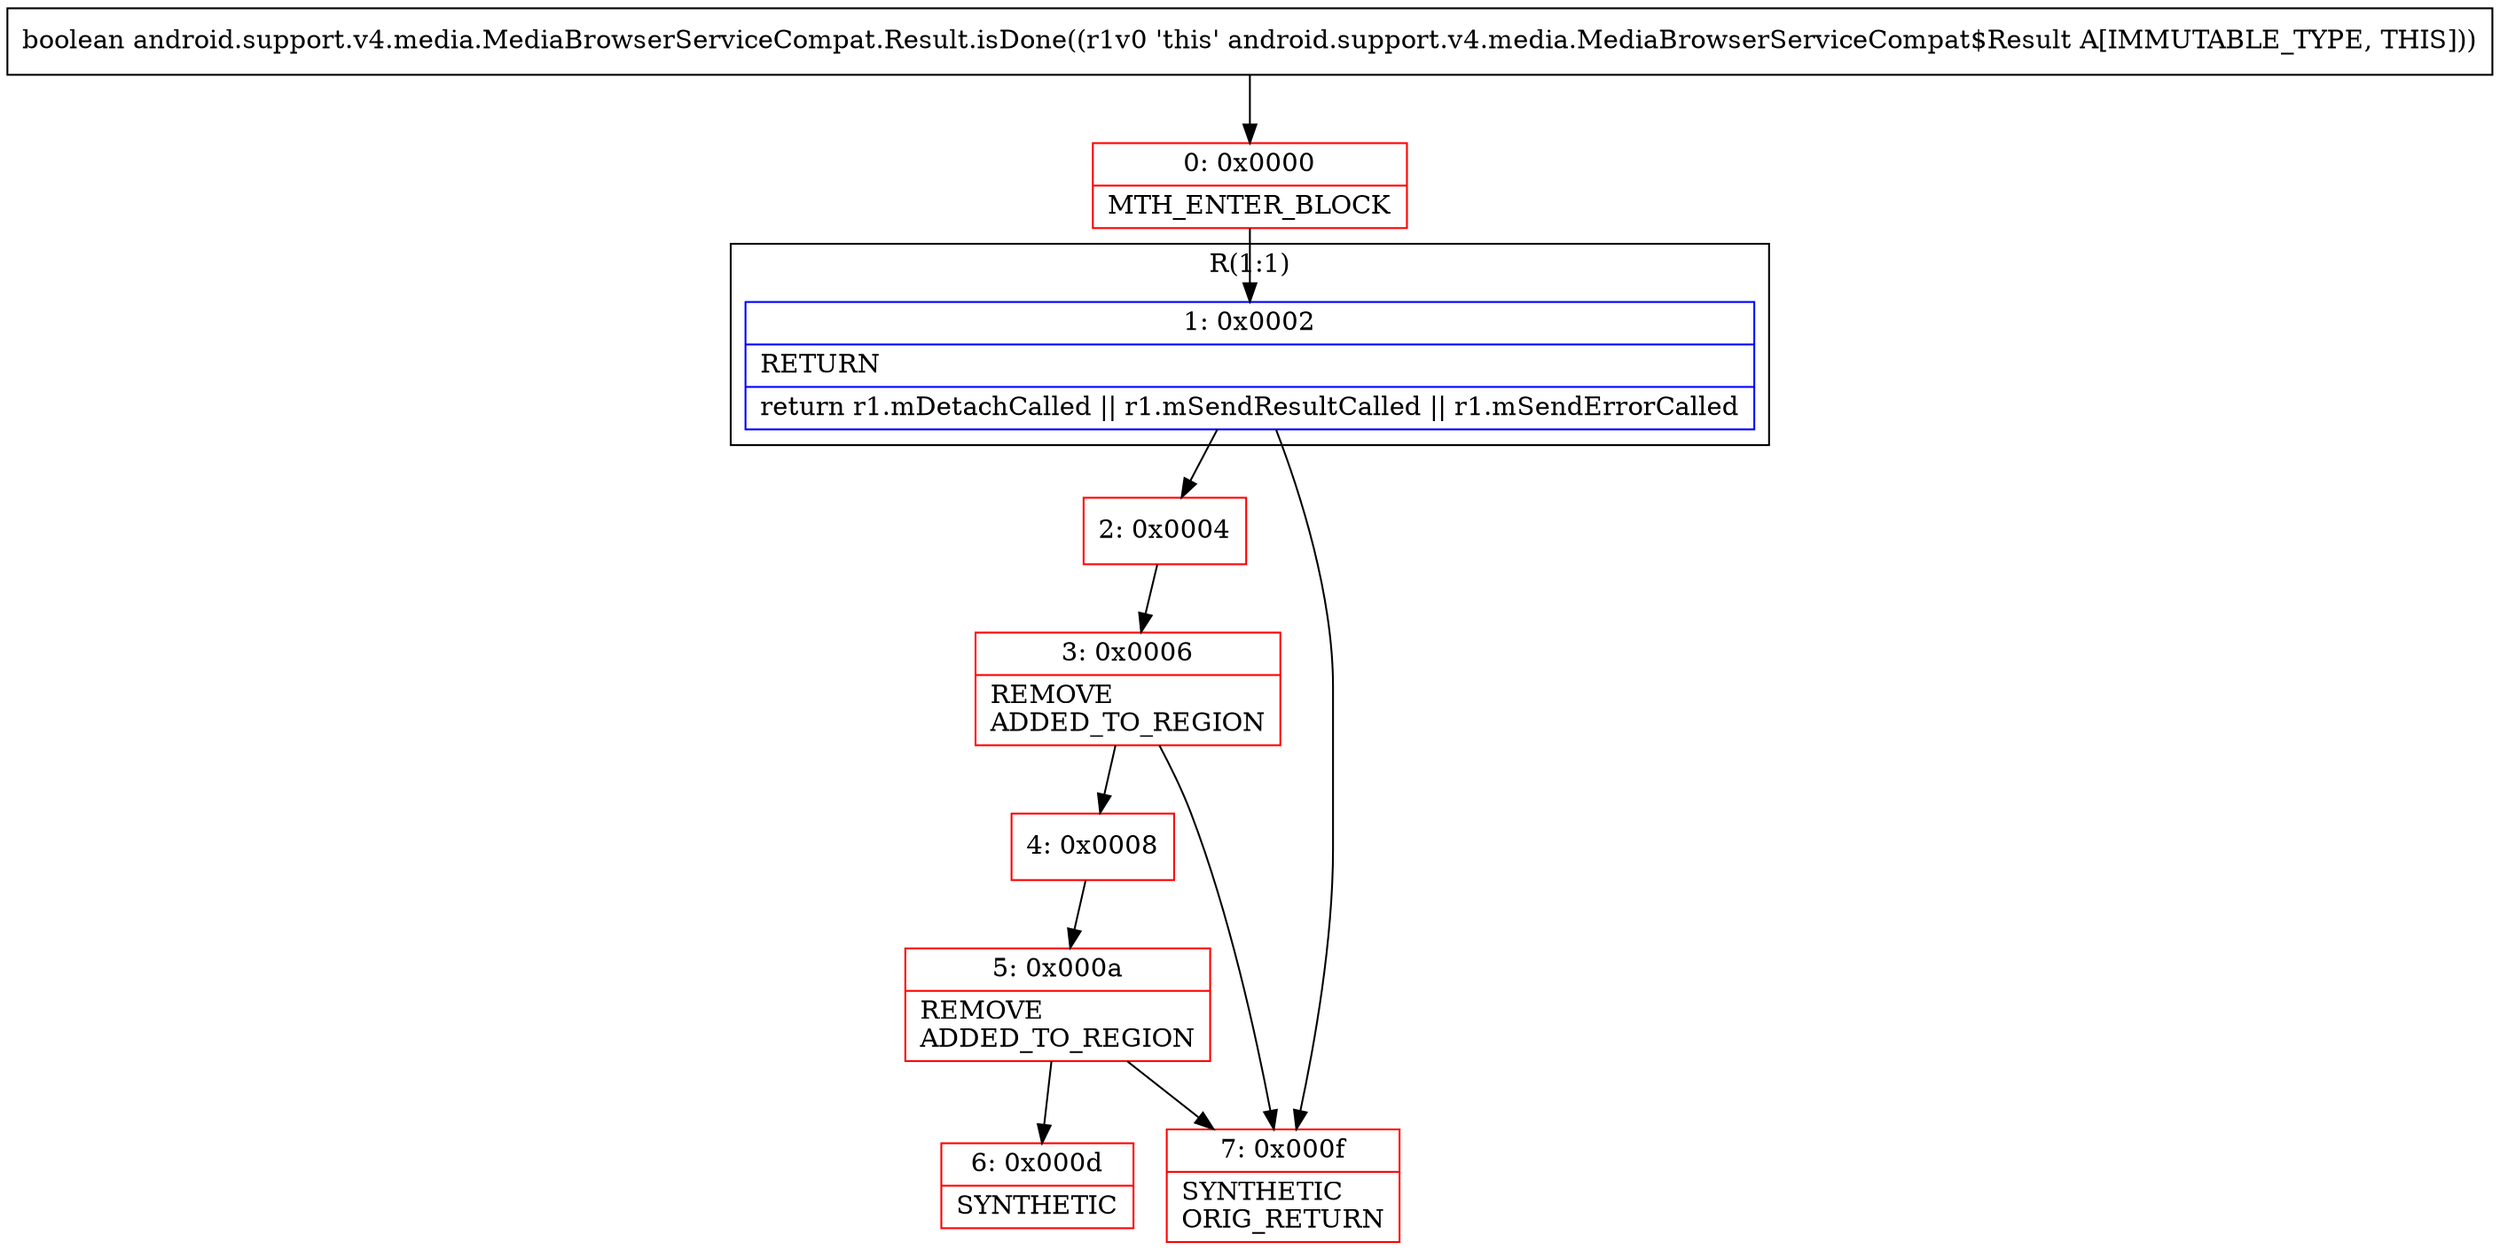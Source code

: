 digraph "CFG forandroid.support.v4.media.MediaBrowserServiceCompat.Result.isDone()Z" {
subgraph cluster_Region_1021159625 {
label = "R(1:1)";
node [shape=record,color=blue];
Node_1 [shape=record,label="{1\:\ 0x0002|RETURN\l|return r1.mDetachCalled \|\| r1.mSendResultCalled \|\| r1.mSendErrorCalled\l}"];
}
Node_0 [shape=record,color=red,label="{0\:\ 0x0000|MTH_ENTER_BLOCK\l}"];
Node_2 [shape=record,color=red,label="{2\:\ 0x0004}"];
Node_3 [shape=record,color=red,label="{3\:\ 0x0006|REMOVE\lADDED_TO_REGION\l}"];
Node_4 [shape=record,color=red,label="{4\:\ 0x0008}"];
Node_5 [shape=record,color=red,label="{5\:\ 0x000a|REMOVE\lADDED_TO_REGION\l}"];
Node_6 [shape=record,color=red,label="{6\:\ 0x000d|SYNTHETIC\l}"];
Node_7 [shape=record,color=red,label="{7\:\ 0x000f|SYNTHETIC\lORIG_RETURN\l}"];
MethodNode[shape=record,label="{boolean android.support.v4.media.MediaBrowserServiceCompat.Result.isDone((r1v0 'this' android.support.v4.media.MediaBrowserServiceCompat$Result A[IMMUTABLE_TYPE, THIS])) }"];
MethodNode -> Node_0;
Node_1 -> Node_2;
Node_1 -> Node_7;
Node_0 -> Node_1;
Node_2 -> Node_3;
Node_3 -> Node_4;
Node_3 -> Node_7;
Node_4 -> Node_5;
Node_5 -> Node_6;
Node_5 -> Node_7;
}

